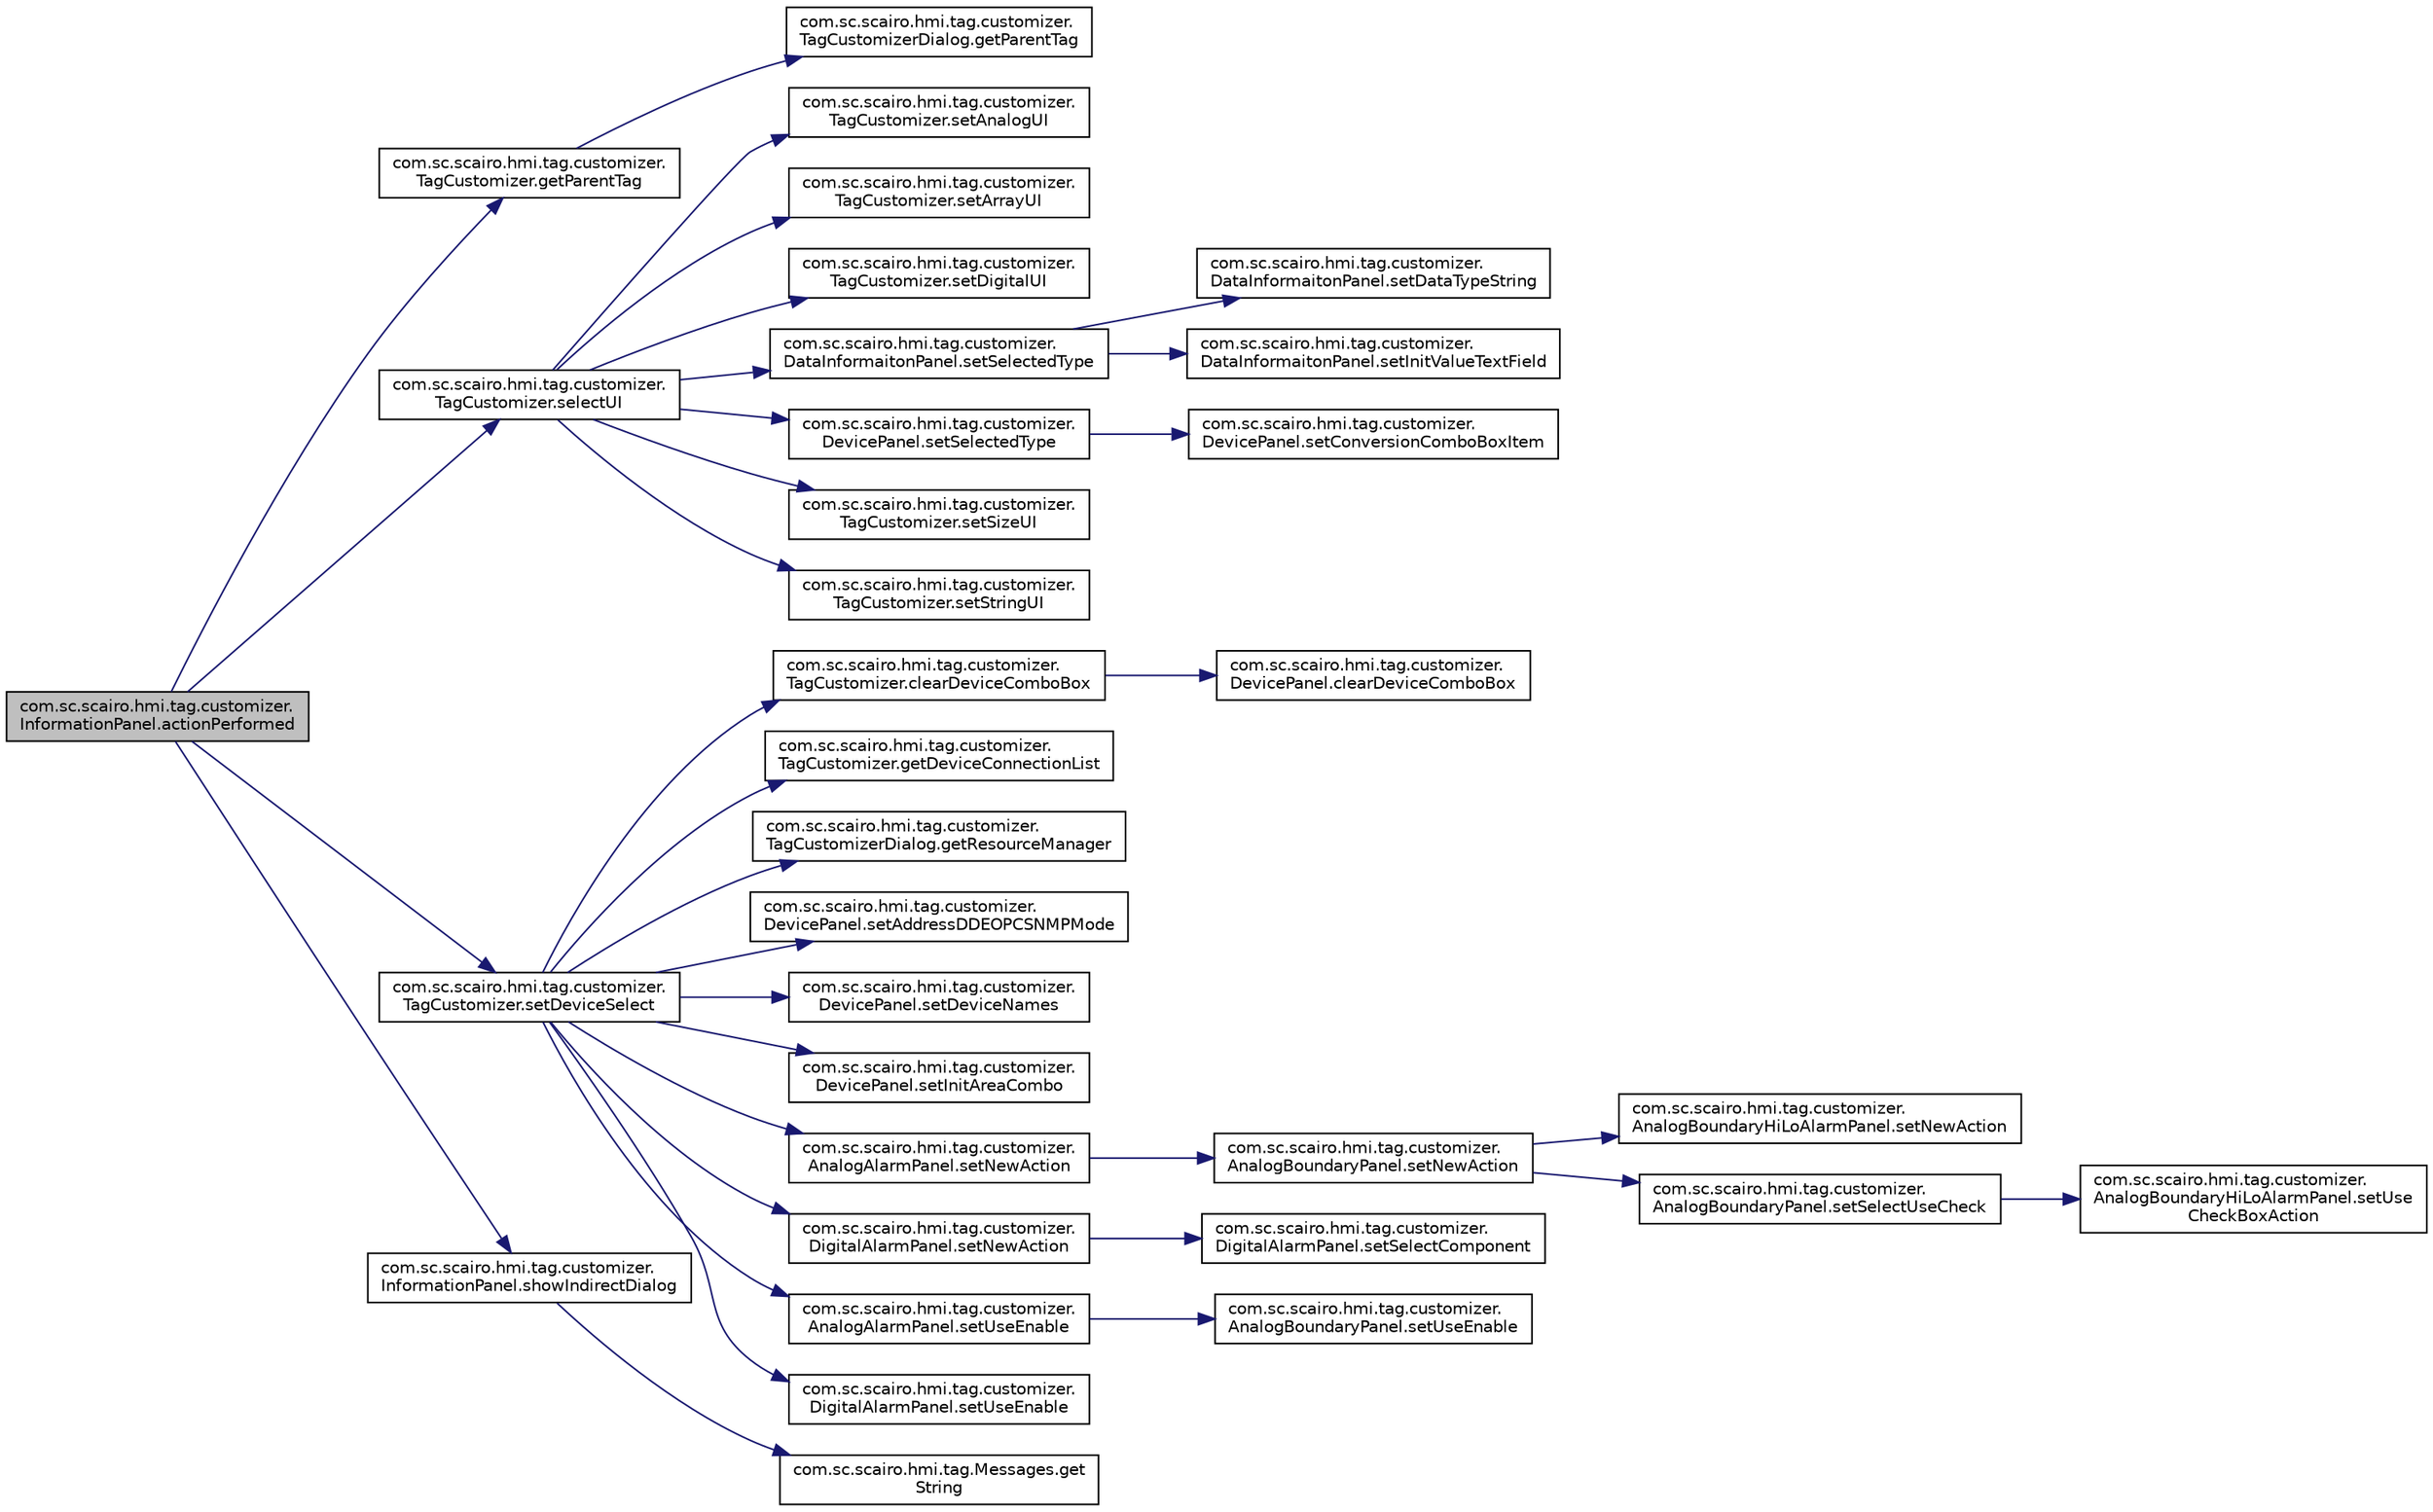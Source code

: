 digraph "com.sc.scairo.hmi.tag.customizer.InformationPanel.actionPerformed"
{
 // LATEX_PDF_SIZE
  edge [fontname="Helvetica",fontsize="10",labelfontname="Helvetica",labelfontsize="10"];
  node [fontname="Helvetica",fontsize="10",shape=record];
  rankdir="LR";
  Node1 [label="com.sc.scairo.hmi.tag.customizer.\lInformationPanel.actionPerformed",height=0.2,width=0.4,color="black", fillcolor="grey75", style="filled", fontcolor="black",tooltip=" "];
  Node1 -> Node2 [color="midnightblue",fontsize="10",style="solid",fontname="Helvetica"];
  Node2 [label="com.sc.scairo.hmi.tag.customizer.\lTagCustomizer.getParentTag",height=0.2,width=0.4,color="black", fillcolor="white", style="filled",URL="$classcom_1_1sc_1_1scairo_1_1hmi_1_1tag_1_1customizer_1_1_tag_customizer.html#a7cd929c691cea4e8d2e22a30ef8c8d9f",tooltip=" "];
  Node2 -> Node3 [color="midnightblue",fontsize="10",style="solid",fontname="Helvetica"];
  Node3 [label="com.sc.scairo.hmi.tag.customizer.\lTagCustomizerDialog.getParentTag",height=0.2,width=0.4,color="black", fillcolor="white", style="filled",URL="$classcom_1_1sc_1_1scairo_1_1hmi_1_1tag_1_1customizer_1_1_tag_customizer_dialog.html#ad5a0372a5c02fc4ae4b0f404d687884d",tooltip=" "];
  Node1 -> Node4 [color="midnightblue",fontsize="10",style="solid",fontname="Helvetica"];
  Node4 [label="com.sc.scairo.hmi.tag.customizer.\lTagCustomizer.selectUI",height=0.2,width=0.4,color="black", fillcolor="white", style="filled",URL="$classcom_1_1sc_1_1scairo_1_1hmi_1_1tag_1_1customizer_1_1_tag_customizer.html#a275d9ca63df0c7bab415bf0f2c4c59fa",tooltip=" "];
  Node4 -> Node5 [color="midnightblue",fontsize="10",style="solid",fontname="Helvetica"];
  Node5 [label="com.sc.scairo.hmi.tag.customizer.\lTagCustomizer.setAnalogUI",height=0.2,width=0.4,color="black", fillcolor="white", style="filled",URL="$classcom_1_1sc_1_1scairo_1_1hmi_1_1tag_1_1customizer_1_1_tag_customizer.html#a73f47c96bdb792f6a26c40e9be304709",tooltip=" "];
  Node4 -> Node6 [color="midnightblue",fontsize="10",style="solid",fontname="Helvetica"];
  Node6 [label="com.sc.scairo.hmi.tag.customizer.\lTagCustomizer.setArrayUI",height=0.2,width=0.4,color="black", fillcolor="white", style="filled",URL="$classcom_1_1sc_1_1scairo_1_1hmi_1_1tag_1_1customizer_1_1_tag_customizer.html#aadf3a80ef232f2656afd19b42f7b7a95",tooltip=" "];
  Node4 -> Node7 [color="midnightblue",fontsize="10",style="solid",fontname="Helvetica"];
  Node7 [label="com.sc.scairo.hmi.tag.customizer.\lTagCustomizer.setDigitalUI",height=0.2,width=0.4,color="black", fillcolor="white", style="filled",URL="$classcom_1_1sc_1_1scairo_1_1hmi_1_1tag_1_1customizer_1_1_tag_customizer.html#a2f5e3f2fa355d1a5cca391ffeb4d2cc6",tooltip=" "];
  Node4 -> Node8 [color="midnightblue",fontsize="10",style="solid",fontname="Helvetica"];
  Node8 [label="com.sc.scairo.hmi.tag.customizer.\lDataInformaitonPanel.setSelectedType",height=0.2,width=0.4,color="black", fillcolor="white", style="filled",URL="$classcom_1_1sc_1_1scairo_1_1hmi_1_1tag_1_1customizer_1_1_data_informaiton_panel.html#a09fd68ab60481e50cbd81e5a1d5bef0d",tooltip=" "];
  Node8 -> Node9 [color="midnightblue",fontsize="10",style="solid",fontname="Helvetica"];
  Node9 [label="com.sc.scairo.hmi.tag.customizer.\lDataInformaitonPanel.setDataTypeString",height=0.2,width=0.4,color="black", fillcolor="white", style="filled",URL="$classcom_1_1sc_1_1scairo_1_1hmi_1_1tag_1_1customizer_1_1_data_informaiton_panel.html#ab8bd74958b2836976cd2d40a0706deb6",tooltip=" "];
  Node8 -> Node10 [color="midnightblue",fontsize="10",style="solid",fontname="Helvetica"];
  Node10 [label="com.sc.scairo.hmi.tag.customizer.\lDataInformaitonPanel.setInitValueTextField",height=0.2,width=0.4,color="black", fillcolor="white", style="filled",URL="$classcom_1_1sc_1_1scairo_1_1hmi_1_1tag_1_1customizer_1_1_data_informaiton_panel.html#abbf9e2ecd001136eb78ee196cfccb39d",tooltip=" "];
  Node4 -> Node11 [color="midnightblue",fontsize="10",style="solid",fontname="Helvetica"];
  Node11 [label="com.sc.scairo.hmi.tag.customizer.\lDevicePanel.setSelectedType",height=0.2,width=0.4,color="black", fillcolor="white", style="filled",URL="$classcom_1_1sc_1_1scairo_1_1hmi_1_1tag_1_1customizer_1_1_device_panel.html#afe1719ccfe7db4d979e343a44267c47c",tooltip=" "];
  Node11 -> Node12 [color="midnightblue",fontsize="10",style="solid",fontname="Helvetica"];
  Node12 [label="com.sc.scairo.hmi.tag.customizer.\lDevicePanel.setConversionComboBoxItem",height=0.2,width=0.4,color="black", fillcolor="white", style="filled",URL="$classcom_1_1sc_1_1scairo_1_1hmi_1_1tag_1_1customizer_1_1_device_panel.html#ac4164a36ea7f3d75d9047b06e688d8d7",tooltip=" "];
  Node4 -> Node13 [color="midnightblue",fontsize="10",style="solid",fontname="Helvetica"];
  Node13 [label="com.sc.scairo.hmi.tag.customizer.\lTagCustomizer.setSizeUI",height=0.2,width=0.4,color="black", fillcolor="white", style="filled",URL="$classcom_1_1sc_1_1scairo_1_1hmi_1_1tag_1_1customizer_1_1_tag_customizer.html#a86d8af14102c42fe57a6f28859478b0b",tooltip=" "];
  Node4 -> Node14 [color="midnightblue",fontsize="10",style="solid",fontname="Helvetica"];
  Node14 [label="com.sc.scairo.hmi.tag.customizer.\lTagCustomizer.setStringUI",height=0.2,width=0.4,color="black", fillcolor="white", style="filled",URL="$classcom_1_1sc_1_1scairo_1_1hmi_1_1tag_1_1customizer_1_1_tag_customizer.html#a42fb9680b74587c347421bd4a664e9b8",tooltip=" "];
  Node1 -> Node15 [color="midnightblue",fontsize="10",style="solid",fontname="Helvetica"];
  Node15 [label="com.sc.scairo.hmi.tag.customizer.\lTagCustomizer.setDeviceSelect",height=0.2,width=0.4,color="black", fillcolor="white", style="filled",URL="$classcom_1_1sc_1_1scairo_1_1hmi_1_1tag_1_1customizer_1_1_tag_customizer.html#af92c1187c32eb2c5114891114889cee7",tooltip=" "];
  Node15 -> Node16 [color="midnightblue",fontsize="10",style="solid",fontname="Helvetica"];
  Node16 [label="com.sc.scairo.hmi.tag.customizer.\lTagCustomizer.clearDeviceComboBox",height=0.2,width=0.4,color="black", fillcolor="white", style="filled",URL="$classcom_1_1sc_1_1scairo_1_1hmi_1_1tag_1_1customizer_1_1_tag_customizer.html#af80b9a4f275e9d5714fa2b180bd68466",tooltip=" "];
  Node16 -> Node17 [color="midnightblue",fontsize="10",style="solid",fontname="Helvetica"];
  Node17 [label="com.sc.scairo.hmi.tag.customizer.\lDevicePanel.clearDeviceComboBox",height=0.2,width=0.4,color="black", fillcolor="white", style="filled",URL="$classcom_1_1sc_1_1scairo_1_1hmi_1_1tag_1_1customizer_1_1_device_panel.html#ac06bebf5ad437fcb85a500a37da7d0cc",tooltip=" "];
  Node15 -> Node18 [color="midnightblue",fontsize="10",style="solid",fontname="Helvetica"];
  Node18 [label="com.sc.scairo.hmi.tag.customizer.\lTagCustomizer.getDeviceConnectionList",height=0.2,width=0.4,color="black", fillcolor="white", style="filled",URL="$classcom_1_1sc_1_1scairo_1_1hmi_1_1tag_1_1customizer_1_1_tag_customizer.html#a3680f27d75655332555395aebedc8c86",tooltip=" "];
  Node15 -> Node19 [color="midnightblue",fontsize="10",style="solid",fontname="Helvetica"];
  Node19 [label="com.sc.scairo.hmi.tag.customizer.\lTagCustomizerDialog.getResourceManager",height=0.2,width=0.4,color="black", fillcolor="white", style="filled",URL="$classcom_1_1sc_1_1scairo_1_1hmi_1_1tag_1_1customizer_1_1_tag_customizer_dialog.html#a401ba109284d99e795d22340425f2261",tooltip=" "];
  Node15 -> Node20 [color="midnightblue",fontsize="10",style="solid",fontname="Helvetica"];
  Node20 [label="com.sc.scairo.hmi.tag.customizer.\lDevicePanel.setAddressDDEOPCSNMPMode",height=0.2,width=0.4,color="black", fillcolor="white", style="filled",URL="$classcom_1_1sc_1_1scairo_1_1hmi_1_1tag_1_1customizer_1_1_device_panel.html#a9c6aa50a9a911633a1badc694e92ee7c",tooltip=" "];
  Node15 -> Node21 [color="midnightblue",fontsize="10",style="solid",fontname="Helvetica"];
  Node21 [label="com.sc.scairo.hmi.tag.customizer.\lDevicePanel.setDeviceNames",height=0.2,width=0.4,color="black", fillcolor="white", style="filled",URL="$classcom_1_1sc_1_1scairo_1_1hmi_1_1tag_1_1customizer_1_1_device_panel.html#ac549a215c93765916eb0ff61a365a72e",tooltip=" "];
  Node15 -> Node22 [color="midnightblue",fontsize="10",style="solid",fontname="Helvetica"];
  Node22 [label="com.sc.scairo.hmi.tag.customizer.\lDevicePanel.setInitAreaCombo",height=0.2,width=0.4,color="black", fillcolor="white", style="filled",URL="$classcom_1_1sc_1_1scairo_1_1hmi_1_1tag_1_1customizer_1_1_device_panel.html#aab00e2c4078863ae3fae1b6bd1b30ffb",tooltip=" "];
  Node15 -> Node23 [color="midnightblue",fontsize="10",style="solid",fontname="Helvetica"];
  Node23 [label="com.sc.scairo.hmi.tag.customizer.\lAnalogAlarmPanel.setNewAction",height=0.2,width=0.4,color="black", fillcolor="white", style="filled",URL="$classcom_1_1sc_1_1scairo_1_1hmi_1_1tag_1_1customizer_1_1_analog_alarm_panel.html#afc4b422322045f7faf95740b11089f65",tooltip=" "];
  Node23 -> Node24 [color="midnightblue",fontsize="10",style="solid",fontname="Helvetica"];
  Node24 [label="com.sc.scairo.hmi.tag.customizer.\lAnalogBoundaryPanel.setNewAction",height=0.2,width=0.4,color="black", fillcolor="white", style="filled",URL="$classcom_1_1sc_1_1scairo_1_1hmi_1_1tag_1_1customizer_1_1_analog_boundary_panel.html#a2b360ec6a7b550ddaa30f8e9b471f04e",tooltip=" "];
  Node24 -> Node25 [color="midnightblue",fontsize="10",style="solid",fontname="Helvetica"];
  Node25 [label="com.sc.scairo.hmi.tag.customizer.\lAnalogBoundaryHiLoAlarmPanel.setNewAction",height=0.2,width=0.4,color="black", fillcolor="white", style="filled",URL="$classcom_1_1sc_1_1scairo_1_1hmi_1_1tag_1_1customizer_1_1_analog_boundary_hi_lo_alarm_panel.html#a1d74ac8516d5e5075c605dd102d3f5c1",tooltip=" "];
  Node24 -> Node26 [color="midnightblue",fontsize="10",style="solid",fontname="Helvetica"];
  Node26 [label="com.sc.scairo.hmi.tag.customizer.\lAnalogBoundaryPanel.setSelectUseCheck",height=0.2,width=0.4,color="black", fillcolor="white", style="filled",URL="$classcom_1_1sc_1_1scairo_1_1hmi_1_1tag_1_1customizer_1_1_analog_boundary_panel.html#a3f53a9849cb7d864c989aa15c38b0f98",tooltip=" "];
  Node26 -> Node27 [color="midnightblue",fontsize="10",style="solid",fontname="Helvetica"];
  Node27 [label="com.sc.scairo.hmi.tag.customizer.\lAnalogBoundaryHiLoAlarmPanel.setUse\lCheckBoxAction",height=0.2,width=0.4,color="black", fillcolor="white", style="filled",URL="$classcom_1_1sc_1_1scairo_1_1hmi_1_1tag_1_1customizer_1_1_analog_boundary_hi_lo_alarm_panel.html#abc42a3bd983b6b033ecbfbd1d464066d",tooltip=" "];
  Node15 -> Node28 [color="midnightblue",fontsize="10",style="solid",fontname="Helvetica"];
  Node28 [label="com.sc.scairo.hmi.tag.customizer.\lDigitalAlarmPanel.setNewAction",height=0.2,width=0.4,color="black", fillcolor="white", style="filled",URL="$classcom_1_1sc_1_1scairo_1_1hmi_1_1tag_1_1customizer_1_1_digital_alarm_panel.html#a6abbb549453be36757a157ace54db135",tooltip=" "];
  Node28 -> Node29 [color="midnightblue",fontsize="10",style="solid",fontname="Helvetica"];
  Node29 [label="com.sc.scairo.hmi.tag.customizer.\lDigitalAlarmPanel.setSelectComponent",height=0.2,width=0.4,color="black", fillcolor="white", style="filled",URL="$classcom_1_1sc_1_1scairo_1_1hmi_1_1tag_1_1customizer_1_1_digital_alarm_panel.html#a95ae750dc52b04df64a05829e372fa27",tooltip=" "];
  Node15 -> Node30 [color="midnightblue",fontsize="10",style="solid",fontname="Helvetica"];
  Node30 [label="com.sc.scairo.hmi.tag.customizer.\lAnalogAlarmPanel.setUseEnable",height=0.2,width=0.4,color="black", fillcolor="white", style="filled",URL="$classcom_1_1sc_1_1scairo_1_1hmi_1_1tag_1_1customizer_1_1_analog_alarm_panel.html#a6b0b1bd4553bfd27c338c8d59ab147d6",tooltip=" "];
  Node30 -> Node31 [color="midnightblue",fontsize="10",style="solid",fontname="Helvetica"];
  Node31 [label="com.sc.scairo.hmi.tag.customizer.\lAnalogBoundaryPanel.setUseEnable",height=0.2,width=0.4,color="black", fillcolor="white", style="filled",URL="$classcom_1_1sc_1_1scairo_1_1hmi_1_1tag_1_1customizer_1_1_analog_boundary_panel.html#a59582fec5cd08795fc0d62ef0644d487",tooltip=" "];
  Node15 -> Node32 [color="midnightblue",fontsize="10",style="solid",fontname="Helvetica"];
  Node32 [label="com.sc.scairo.hmi.tag.customizer.\lDigitalAlarmPanel.setUseEnable",height=0.2,width=0.4,color="black", fillcolor="white", style="filled",URL="$classcom_1_1sc_1_1scairo_1_1hmi_1_1tag_1_1customizer_1_1_digital_alarm_panel.html#a3f7257fe1799caf3ca39cda583f2819d",tooltip=" "];
  Node1 -> Node33 [color="midnightblue",fontsize="10",style="solid",fontname="Helvetica"];
  Node33 [label="com.sc.scairo.hmi.tag.customizer.\lInformationPanel.showIndirectDialog",height=0.2,width=0.4,color="black", fillcolor="white", style="filled",URL="$classcom_1_1sc_1_1scairo_1_1hmi_1_1tag_1_1customizer_1_1_information_panel.html#a3ba2761705b53ff96221df9217ae37b8",tooltip=" "];
  Node33 -> Node34 [color="midnightblue",fontsize="10",style="solid",fontname="Helvetica"];
  Node34 [label="com.sc.scairo.hmi.tag.Messages.get\lString",height=0.2,width=0.4,color="black", fillcolor="white", style="filled",URL="$classcom_1_1sc_1_1scairo_1_1hmi_1_1tag_1_1_messages.html#a355064bf21250f7f7a71fe927ade06ea",tooltip=" "];
}
